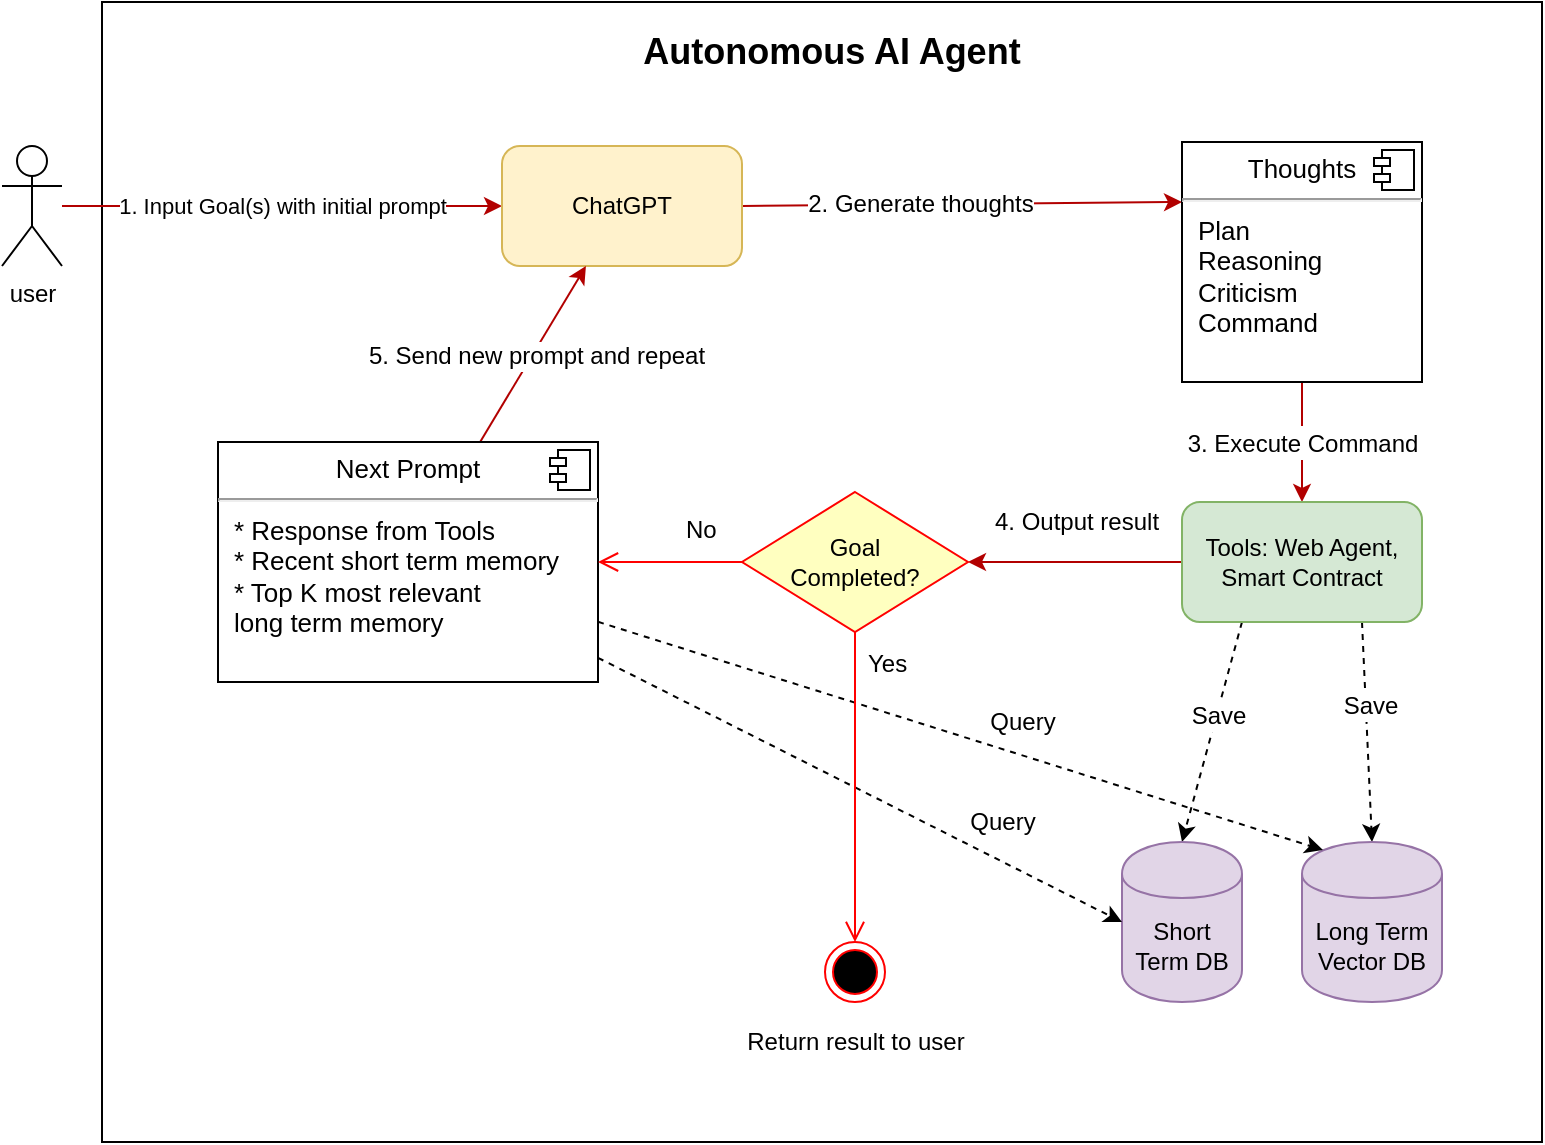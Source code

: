 <mxfile>
    <diagram id="2d6GDL4MtiRLbZaywYgE" name="Page-1">
        <mxGraphModel dx="907" dy="536" grid="1" gridSize="10" guides="1" tooltips="1" connect="1" arrows="1" fold="1" page="1" pageScale="1" pageWidth="827" pageHeight="1169" math="0" shadow="0">
            <root>
                <mxCell id="0"/>
                <mxCell id="1" parent="0"/>
                <mxCell id="10" value="" style="rounded=0;whiteSpace=wrap;html=1;gradientColor=none;" parent="1" vertex="1">
                    <mxGeometry x="70" y="50" width="720" height="570" as="geometry"/>
                </mxCell>
                <mxCell id="5" value="1. Input Goal(s) with initial prompt" style="edgeStyle=none;html=1;fillColor=#e51400;strokeColor=#B20000;" parent="1" source="3" target="4" edge="1">
                    <mxGeometry relative="1" as="geometry"/>
                </mxCell>
                <mxCell id="3" value="user" style="shape=umlActor;verticalLabelPosition=bottom;verticalAlign=top;html=1;outlineConnect=0;" parent="1" vertex="1">
                    <mxGeometry x="20" y="122" width="30" height="60" as="geometry"/>
                </mxCell>
                <mxCell id="19" style="edgeStyle=none;html=1;exitX=1;exitY=0.5;exitDx=0;exitDy=0;entryX=0;entryY=0.25;entryDx=0;entryDy=0;fontSize=14;fillColor=#e51400;strokeColor=#B20000;" parent="1" source="4" target="17" edge="1">
                    <mxGeometry relative="1" as="geometry"/>
                </mxCell>
                <mxCell id="54" value="2. Generate thoughts" style="edgeLabel;html=1;align=center;verticalAlign=middle;resizable=0;points=[];fontSize=12;" parent="19" vertex="1" connectable="0">
                    <mxGeometry x="-0.191" relative="1" as="geometry">
                        <mxPoint as="offset"/>
                    </mxGeometry>
                </mxCell>
                <mxCell id="4" value="ChatGPT" style="rounded=1;whiteSpace=wrap;html=1;fillColor=#fff2cc;strokeColor=#d6b656;" parent="1" vertex="1">
                    <mxGeometry x="270" y="122" width="120" height="60" as="geometry"/>
                </mxCell>
                <mxCell id="11" value="Autonomous AI Agent" style="text;html=1;strokeColor=none;fillColor=none;align=center;verticalAlign=middle;whiteSpace=wrap;rounded=0;fontStyle=1;fontSize=18;" parent="1" vertex="1">
                    <mxGeometry x="326" y="60" width="218" height="30" as="geometry"/>
                </mxCell>
                <mxCell id="21" value="&lt;font style=&quot;font-size: 12px;&quot;&gt;3. Execute Command&lt;/font&gt;" style="edgeStyle=none;html=1;entryX=0.5;entryY=0;entryDx=0;entryDy=0;fontSize=14;fillColor=#e51400;strokeColor=#B20000;" parent="1" source="17" target="20" edge="1">
                    <mxGeometry relative="1" as="geometry"/>
                </mxCell>
                <mxCell id="17" value="&lt;p style=&quot;margin: 6px 0px 0px; text-align: center; font-size: 13px;&quot;&gt;Thoughts&lt;/p&gt;&lt;hr style=&quot;font-size: 13px;&quot;&gt;&lt;p style=&quot;margin: 0px 0px 0px 8px; font-size: 13px;&quot;&gt;Plan&lt;br style=&quot;font-size: 13px;&quot;&gt;Reasoning&lt;/p&gt;&lt;p style=&quot;margin: 0px 0px 0px 8px; font-size: 13px;&quot;&gt;Criticism&lt;/p&gt;&lt;p style=&quot;margin: 0px 0px 0px 8px; font-size: 13px;&quot;&gt;Command&lt;/p&gt;" style="align=left;overflow=fill;html=1;dropTarget=0;fontSize=13;" parent="1" vertex="1">
                    <mxGeometry x="610" y="120" width="120" height="120" as="geometry"/>
                </mxCell>
                <mxCell id="18" value="" style="shape=component;jettyWidth=8;jettyHeight=4;fontSize=14;" parent="17" vertex="1">
                    <mxGeometry x="1" width="20" height="20" relative="1" as="geometry">
                        <mxPoint x="-24" y="4" as="offset"/>
                    </mxGeometry>
                </mxCell>
                <mxCell id="38" style="edgeStyle=none;html=1;exitX=0.75;exitY=1;exitDx=0;exitDy=0;entryX=0.5;entryY=0;entryDx=0;entryDy=0;fontSize=12;dashed=1;" parent="1" source="20" target="23" edge="1">
                    <mxGeometry relative="1" as="geometry"/>
                </mxCell>
                <mxCell id="40" value="Save" style="edgeLabel;html=1;align=center;verticalAlign=middle;resizable=0;points=[];fontSize=12;" parent="38" vertex="1" connectable="0">
                    <mxGeometry x="-0.238" y="2" relative="1" as="geometry">
                        <mxPoint as="offset"/>
                    </mxGeometry>
                </mxCell>
                <mxCell id="39" style="edgeStyle=none;html=1;exitX=0.25;exitY=1;exitDx=0;exitDy=0;entryX=0.5;entryY=0;entryDx=0;entryDy=0;fontSize=12;dashed=1;" parent="1" source="20" target="22" edge="1">
                    <mxGeometry relative="1" as="geometry"/>
                </mxCell>
                <mxCell id="41" value="Save" style="edgeLabel;html=1;align=center;verticalAlign=middle;resizable=0;points=[];fontSize=12;" parent="39" vertex="1" connectable="0">
                    <mxGeometry x="-0.148" y="1" relative="1" as="geometry">
                        <mxPoint as="offset"/>
                    </mxGeometry>
                </mxCell>
                <mxCell id="53" style="edgeStyle=none;html=1;entryX=1;entryY=0.5;entryDx=0;entryDy=0;fontSize=12;fillColor=#e51400;strokeColor=#B20000;" parent="1" source="20" target="50" edge="1">
                    <mxGeometry relative="1" as="geometry"/>
                </mxCell>
                <mxCell id="55" value="4. Output result" style="edgeLabel;html=1;align=center;verticalAlign=middle;resizable=0;points=[];fontSize=12;" parent="53" vertex="1" connectable="0">
                    <mxGeometry x="-0.009" y="2" relative="1" as="geometry">
                        <mxPoint y="-22" as="offset"/>
                    </mxGeometry>
                </mxCell>
                <mxCell id="20" value="Tools: Web Agent, Smart Contract" style="rounded=1;whiteSpace=wrap;html=1;fillColor=#d5e8d4;strokeColor=#82b366;" parent="1" vertex="1">
                    <mxGeometry x="610" y="300" width="120" height="60" as="geometry"/>
                </mxCell>
                <mxCell id="22" value="Short Term DB" style="shape=cylinder;whiteSpace=wrap;html=1;boundedLbl=1;backgroundOutline=1;fontSize=12;fillColor=#e1d5e7;strokeColor=#9673a6;" parent="1" vertex="1">
                    <mxGeometry x="580" y="470" width="60" height="80" as="geometry"/>
                </mxCell>
                <mxCell id="23" value="Long Term Vector DB" style="shape=cylinder;whiteSpace=wrap;html=1;boundedLbl=1;backgroundOutline=1;fontSize=12;fillColor=#e1d5e7;strokeColor=#9673a6;" parent="1" vertex="1">
                    <mxGeometry x="670" y="470" width="70" height="80" as="geometry"/>
                </mxCell>
                <mxCell id="42" style="edgeStyle=none;html=1;fontSize=12;fillColor=#e51400;strokeColor=#B20000;" parent="1" source="29" target="4" edge="1">
                    <mxGeometry relative="1" as="geometry"/>
                </mxCell>
                <mxCell id="43" value="5. Send new prompt and repeat" style="edgeLabel;html=1;align=center;verticalAlign=middle;resizable=0;points=[];fontSize=12;" parent="42" vertex="1" connectable="0">
                    <mxGeometry x="0.007" y="-1" relative="1" as="geometry">
                        <mxPoint as="offset"/>
                    </mxGeometry>
                </mxCell>
                <mxCell id="44" value="Query" style="edgeStyle=none;html=1;entryX=0;entryY=0.5;entryDx=0;entryDy=0;fontSize=12;strokeColor=default;dashed=1;" parent="1" source="29" target="22" edge="1">
                    <mxGeometry x="0.481" y="18" relative="1" as="geometry">
                        <mxPoint as="offset"/>
                    </mxGeometry>
                </mxCell>
                <mxCell id="45" value="Query" style="edgeStyle=none;html=1;entryX=0.15;entryY=0.05;entryDx=0;entryDy=0;entryPerimeter=0;fontSize=12;dashed=1;" parent="1" source="29" target="23" edge="1">
                    <mxGeometry x="0.143" y="16" relative="1" as="geometry">
                        <mxPoint as="offset"/>
                    </mxGeometry>
                </mxCell>
                <mxCell id="29" value="&lt;p style=&quot;margin: 6px 0px 0px; text-align: center; font-size: 13px;&quot;&gt;Next Prompt&lt;/p&gt;&lt;hr style=&quot;font-size: 13px;&quot;&gt;&lt;p style=&quot;margin: 0px 0px 0px 8px; font-size: 13px;&quot;&gt;* Response from Tools&lt;br style=&quot;font-size: 13px;&quot;&gt;* Recent short term memory&lt;/p&gt;&lt;p style=&quot;margin: 0px 0px 0px 8px; font-size: 13px;&quot;&gt;* Top K most relevant &lt;br style=&quot;font-size: 13px;&quot;&gt;long term memory&lt;/p&gt;&lt;p style=&quot;margin: 0px 0px 0px 8px; font-size: 13px;&quot;&gt;&lt;br style=&quot;font-size: 13px;&quot;&gt;&lt;/p&gt;" style="align=left;overflow=fill;html=1;dropTarget=0;fontSize=13;" parent="1" vertex="1">
                    <mxGeometry x="128" y="270" width="190" height="120" as="geometry"/>
                </mxCell>
                <mxCell id="30" value="" style="shape=component;jettyWidth=8;jettyHeight=4;fontSize=14;" parent="29" vertex="1">
                    <mxGeometry x="1" width="20" height="20" relative="1" as="geometry">
                        <mxPoint x="-24" y="4" as="offset"/>
                    </mxGeometry>
                </mxCell>
                <mxCell id="33" value="" style="ellipse;html=1;shape=endState;fillColor=#000000;strokeColor=#ff0000;fontSize=12;" parent="1" vertex="1">
                    <mxGeometry x="431.5" y="520" width="30" height="30" as="geometry"/>
                </mxCell>
                <mxCell id="50" value="Goal &lt;br&gt;Completed?" style="rhombus;whiteSpace=wrap;html=1;fillColor=#ffffc0;strokeColor=#ff0000;fontSize=12;" parent="1" vertex="1">
                    <mxGeometry x="390" y="295" width="113" height="70" as="geometry"/>
                </mxCell>
                <mxCell id="51" value="Yes" style="edgeStyle=orthogonalEdgeStyle;html=1;align=left;verticalAlign=bottom;endArrow=open;endSize=8;strokeColor=#ff0000;fontSize=12;entryX=0.5;entryY=0;entryDx=0;entryDy=0;" parent="1" source="50" target="33" edge="1">
                    <mxGeometry x="-0.677" y="4" relative="1" as="geometry">
                        <mxPoint x="787" y="400" as="targetPoint"/>
                        <mxPoint as="offset"/>
                    </mxGeometry>
                </mxCell>
                <mxCell id="52" value="No" style="edgeStyle=orthogonalEdgeStyle;html=1;align=left;verticalAlign=top;endArrow=open;endSize=8;strokeColor=#ff0000;fontSize=12;entryX=1;entryY=0.5;entryDx=0;entryDy=0;" parent="1" source="50" target="29" edge="1">
                    <mxGeometry x="-0.167" y="-30" relative="1" as="geometry">
                        <mxPoint x="647" y="480" as="targetPoint"/>
                        <mxPoint as="offset"/>
                    </mxGeometry>
                </mxCell>
                <mxCell id="58" value="Return result to user" style="text;html=1;strokeColor=none;fillColor=none;align=center;verticalAlign=middle;whiteSpace=wrap;rounded=0;labelBackgroundColor=none;fontSize=12;" parent="1" vertex="1">
                    <mxGeometry x="384.75" y="555" width="123.5" height="30" as="geometry"/>
                </mxCell>
            </root>
        </mxGraphModel>
    </diagram>
</mxfile>